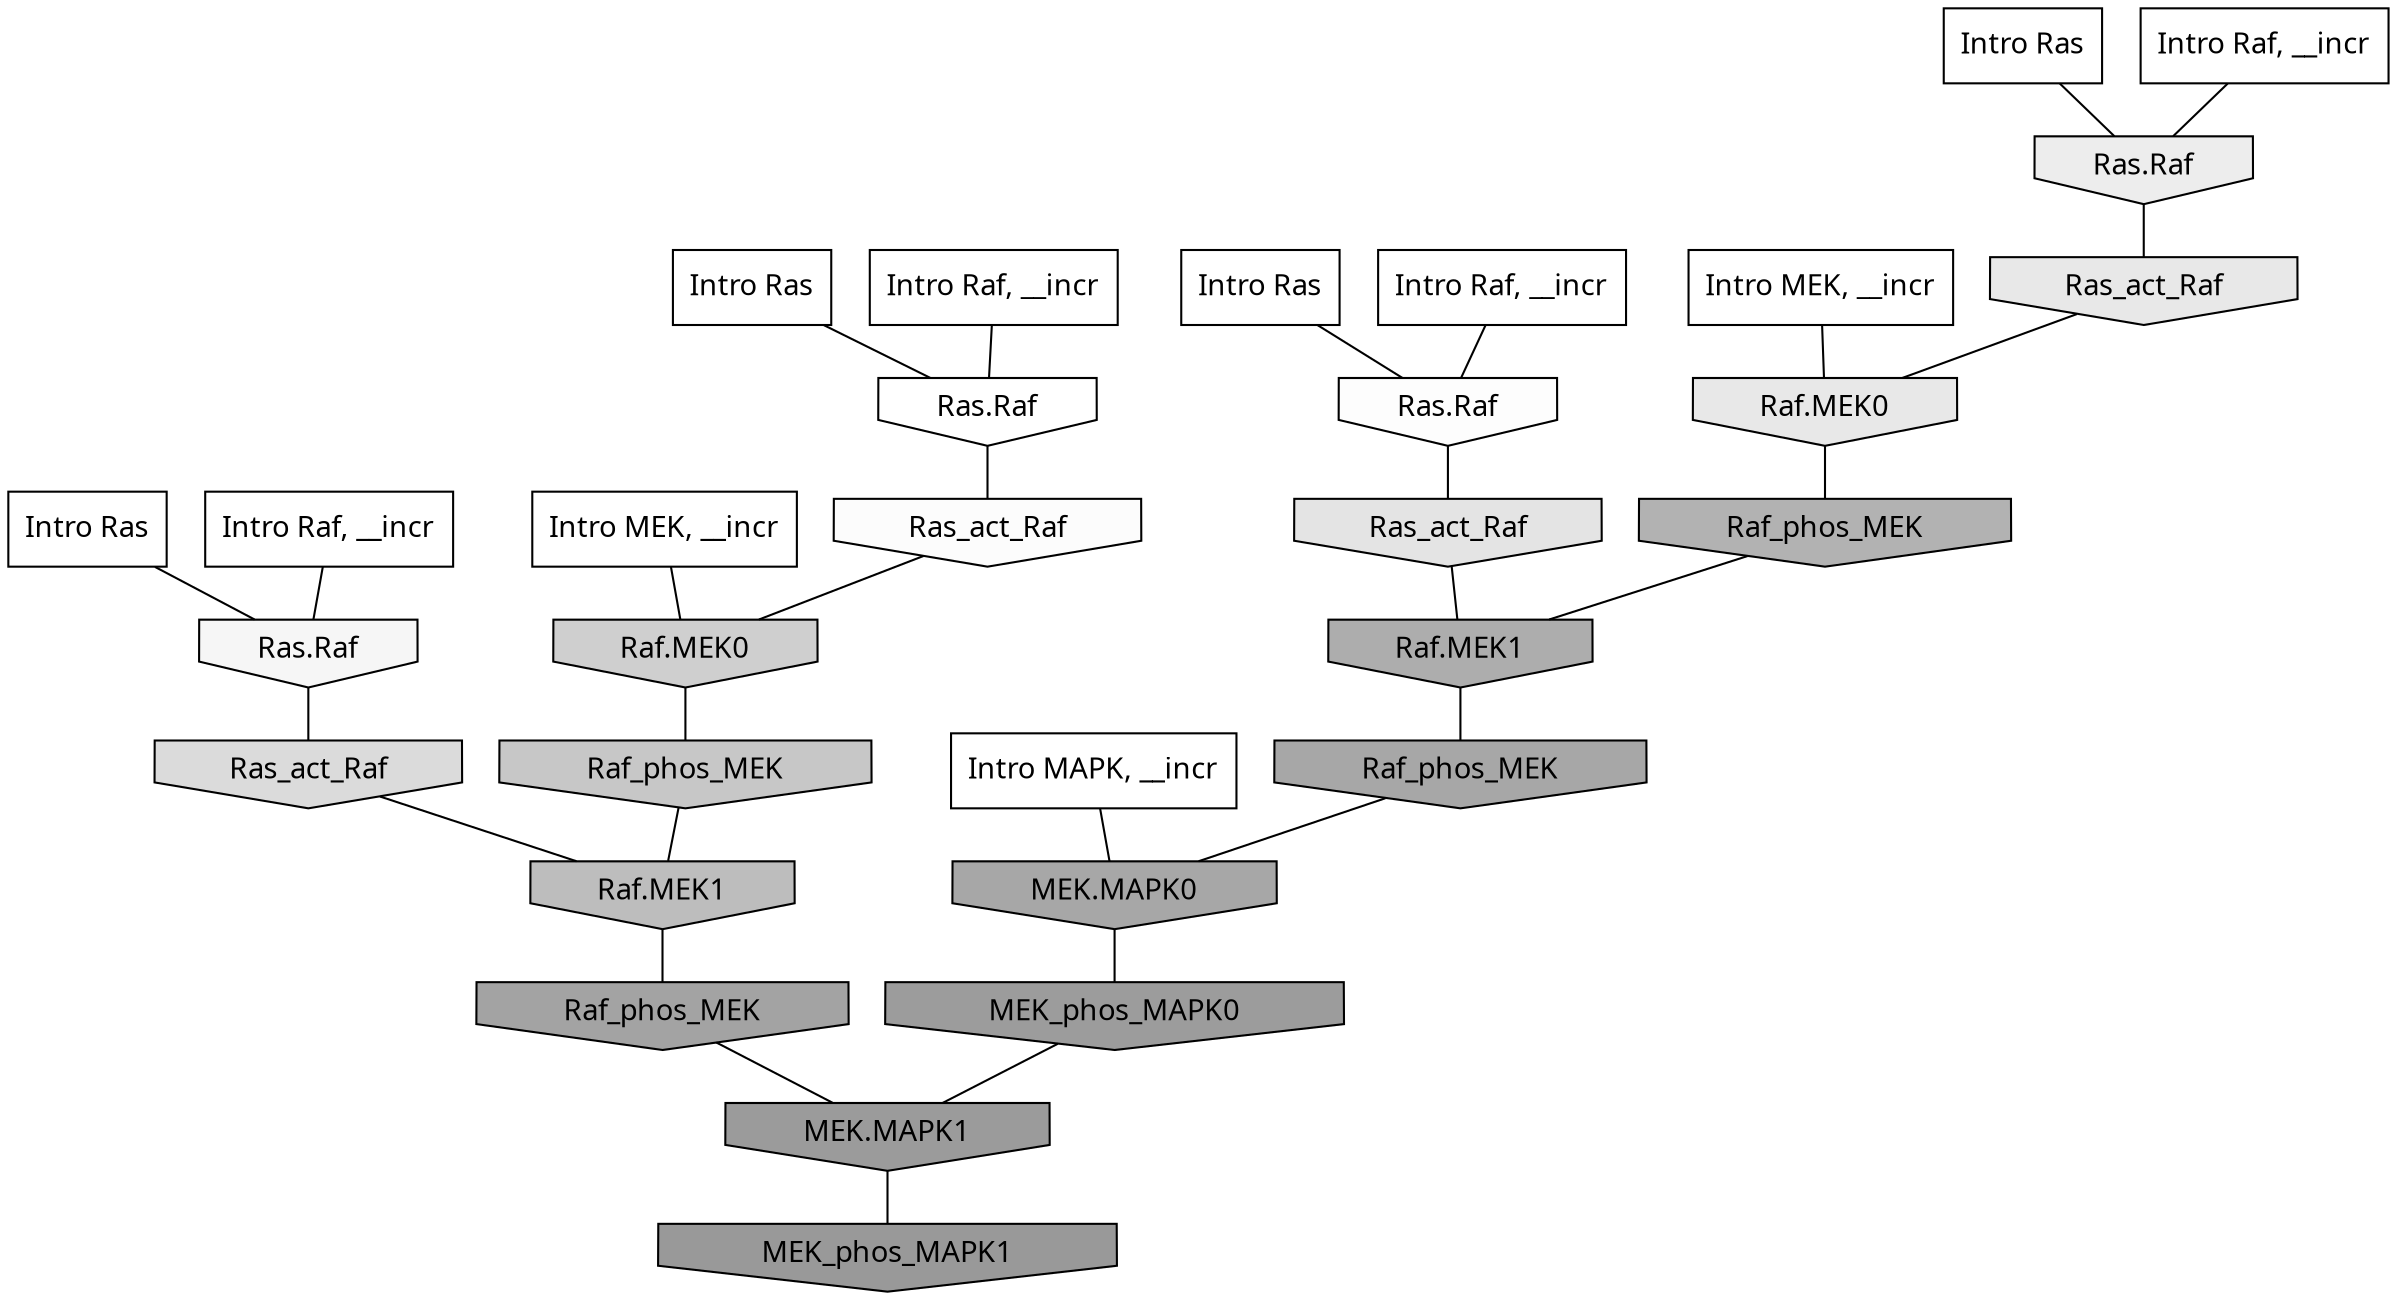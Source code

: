 digraph G{
  rankdir="TB";
  ranksep=0.30;
  node [fontname="CMU Serif"];
  edge [fontname="CMU Serif"];
  
  0 [label="Intro Ras", shape=rectangle, style=filled, fillcolor="0.000 0.000 1.000"]
  
  4 [label="Intro Ras", shape=rectangle, style=filled, fillcolor="0.000 0.000 1.000"]
  
  48 [label="Intro Ras", shape=rectangle, style=filled, fillcolor="0.000 0.000 1.000"]
  
  64 [label="Intro Ras", shape=rectangle, style=filled, fillcolor="0.000 0.000 1.000"]
  
  226 [label="Intro Raf, __incr", shape=rectangle, style=filled, fillcolor="0.000 0.000 1.000"]
  
  430 [label="Intro Raf, __incr", shape=rectangle, style=filled, fillcolor="0.000 0.000 1.000"]
  
  864 [label="Intro Raf, __incr", shape=rectangle, style=filled, fillcolor="0.000 0.000 1.000"]
  
  1074 [label="Intro Raf, __incr", shape=rectangle, style=filled, fillcolor="0.000 0.000 1.000"]
  
  1524 [label="Intro MEK, __incr", shape=rectangle, style=filled, fillcolor="0.000 0.000 1.000"]
  
  1647 [label="Intro MEK, __incr", shape=rectangle, style=filled, fillcolor="0.000 0.000 1.000"]
  
  2173 [label="Intro MAPK, __incr", shape=rectangle, style=filled, fillcolor="0.000 0.000 1.000"]
  
  3268 [label="Ras.Raf", shape=invhouse, style=filled, fillcolor="0.000 0.000 1.000"]
  
  3374 [label="Ras.Raf", shape=invhouse, style=filled, fillcolor="0.000 0.000 0.989"]
  
  3400 [label="Ras_act_Raf", shape=invhouse, style=filled, fillcolor="0.000 0.000 0.987"]
  
  3559 [label="Ras.Raf", shape=invhouse, style=filled, fillcolor="0.000 0.000 0.963"]
  
  4032 [label="Ras.Raf", shape=invhouse, style=filled, fillcolor="0.000 0.000 0.926"]
  
  4285 [label="Ras_act_Raf", shape=invhouse, style=filled, fillcolor="0.000 0.000 0.908"]
  
  4287 [label="Raf.MEK0", shape=invhouse, style=filled, fillcolor="0.000 0.000 0.908"]
  
  4494 [label="Ras_act_Raf", shape=invhouse, style=filled, fillcolor="0.000 0.000 0.894"]
  
  5093 [label="Ras_act_Raf", shape=invhouse, style=filled, fillcolor="0.000 0.000 0.857"]
  
  5981 [label="Raf.MEK0", shape=invhouse, style=filled, fillcolor="0.000 0.000 0.809"]
  
  6633 [label="Raf_phos_MEK", shape=invhouse, style=filled, fillcolor="0.000 0.000 0.779"]
  
  7835 [label="Raf.MEK1", shape=invhouse, style=filled, fillcolor="0.000 0.000 0.740"]
  
  9403 [label="Raf_phos_MEK", shape=invhouse, style=filled, fillcolor="0.000 0.000 0.696"]
  
  10355 [label="Raf.MEK1", shape=invhouse, style=filled, fillcolor="0.000 0.000 0.676"]
  
  11479 [label="Raf_phos_MEK", shape=invhouse, style=filled, fillcolor="0.000 0.000 0.654"]
  
  11482 [label="MEK.MAPK0", shape=invhouse, style=filled, fillcolor="0.000 0.000 0.654"]
  
  12350 [label="Raf_phos_MEK", shape=invhouse, style=filled, fillcolor="0.000 0.000 0.640"]
  
  14390 [label="MEK_phos_MAPK0", shape=invhouse, style=filled, fillcolor="0.000 0.000 0.610"]
  
  14431 [label="MEK.MAPK1", shape=invhouse, style=filled, fillcolor="0.000 0.000 0.609"]
  
  15081 [label="MEK_phos_MAPK1", shape=invhouse, style=filled, fillcolor="0.000 0.000 0.600"]
  
  
  14431 -> 15081 [dir=none, color="0.000 0.000 0.000"] 
  14390 -> 14431 [dir=none, color="0.000 0.000 0.000"] 
  12350 -> 14431 [dir=none, color="0.000 0.000 0.000"] 
  11482 -> 14390 [dir=none, color="0.000 0.000 0.000"] 
  11479 -> 11482 [dir=none, color="0.000 0.000 0.000"] 
  10355 -> 11479 [dir=none, color="0.000 0.000 0.000"] 
  9403 -> 10355 [dir=none, color="0.000 0.000 0.000"] 
  7835 -> 12350 [dir=none, color="0.000 0.000 0.000"] 
  6633 -> 7835 [dir=none, color="0.000 0.000 0.000"] 
  5981 -> 6633 [dir=none, color="0.000 0.000 0.000"] 
  5093 -> 7835 [dir=none, color="0.000 0.000 0.000"] 
  4494 -> 10355 [dir=none, color="0.000 0.000 0.000"] 
  4287 -> 9403 [dir=none, color="0.000 0.000 0.000"] 
  4285 -> 4287 [dir=none, color="0.000 0.000 0.000"] 
  4032 -> 4285 [dir=none, color="0.000 0.000 0.000"] 
  3559 -> 5093 [dir=none, color="0.000 0.000 0.000"] 
  3400 -> 5981 [dir=none, color="0.000 0.000 0.000"] 
  3374 -> 4494 [dir=none, color="0.000 0.000 0.000"] 
  3268 -> 3400 [dir=none, color="0.000 0.000 0.000"] 
  2173 -> 11482 [dir=none, color="0.000 0.000 0.000"] 
  1647 -> 4287 [dir=none, color="0.000 0.000 0.000"] 
  1524 -> 5981 [dir=none, color="0.000 0.000 0.000"] 
  1074 -> 3268 [dir=none, color="0.000 0.000 0.000"] 
  864 -> 3374 [dir=none, color="0.000 0.000 0.000"] 
  430 -> 3559 [dir=none, color="0.000 0.000 0.000"] 
  226 -> 4032 [dir=none, color="0.000 0.000 0.000"] 
  64 -> 4032 [dir=none, color="0.000 0.000 0.000"] 
  48 -> 3268 [dir=none, color="0.000 0.000 0.000"] 
  4 -> 3374 [dir=none, color="0.000 0.000 0.000"] 
  0 -> 3559 [dir=none, color="0.000 0.000 0.000"] 
  
  }
